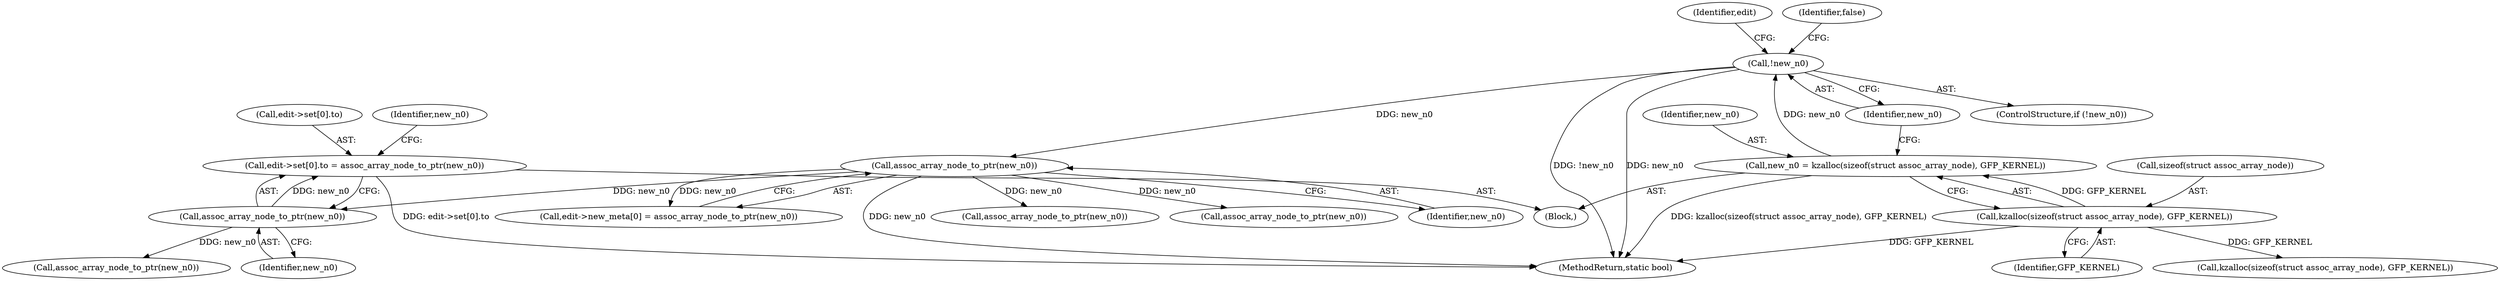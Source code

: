 digraph "0_linux_ea6789980fdaa610d7eb63602c746bf6ec70cd2b@array" {
"1000417" [label="(Call,edit->set[0].to = assoc_array_node_to_ptr(new_n0))"];
"1000425" [label="(Call,assoc_array_node_to_ptr(new_n0))"];
"1000280" [label="(Call,assoc_array_node_to_ptr(new_n0))"];
"1000270" [label="(Call,!new_n0)"];
"1000263" [label="(Call,new_n0 = kzalloc(sizeof(struct assoc_array_node), GFP_KERNEL))"];
"1000265" [label="(Call,kzalloc(sizeof(struct assoc_array_node), GFP_KERNEL))"];
"1000268" [label="(Identifier,GFP_KERNEL)"];
"1000270" [label="(Call,!new_n0)"];
"1000418" [label="(Call,edit->set[0].to)"];
"1000277" [label="(Identifier,edit)"];
"1000417" [label="(Call,edit->set[0].to = assoc_array_node_to_ptr(new_n0))"];
"1001109" [label="(Call,assoc_array_node_to_ptr(new_n0))"];
"1000265" [label="(Call,kzalloc(sizeof(struct assoc_array_node), GFP_KERNEL))"];
"1000284" [label="(Call,kzalloc(sizeof(struct assoc_array_node), GFP_KERNEL))"];
"1000122" [label="(Block,)"];
"1000445" [label="(Call,assoc_array_node_to_ptr(new_n0))"];
"1000269" [label="(ControlStructure,if (!new_n0))"];
"1000271" [label="(Identifier,new_n0)"];
"1000425" [label="(Call,assoc_array_node_to_ptr(new_n0))"];
"1000273" [label="(Identifier,false)"];
"1000281" [label="(Identifier,new_n0)"];
"1000263" [label="(Call,new_n0 = kzalloc(sizeof(struct assoc_array_node), GFP_KERNEL))"];
"1000426" [label="(Identifier,new_n0)"];
"1000274" [label="(Call,edit->new_meta[0] = assoc_array_node_to_ptr(new_n0))"];
"1001251" [label="(MethodReturn,static bool)"];
"1000264" [label="(Identifier,new_n0)"];
"1000280" [label="(Call,assoc_array_node_to_ptr(new_n0))"];
"1000429" [label="(Identifier,new_n0)"];
"1000889" [label="(Call,assoc_array_node_to_ptr(new_n0))"];
"1000266" [label="(Call,sizeof(struct assoc_array_node))"];
"1000417" -> "1000122"  [label="AST: "];
"1000417" -> "1000425"  [label="CFG: "];
"1000418" -> "1000417"  [label="AST: "];
"1000425" -> "1000417"  [label="AST: "];
"1000429" -> "1000417"  [label="CFG: "];
"1000417" -> "1001251"  [label="DDG: edit->set[0].to"];
"1000425" -> "1000417"  [label="DDG: new_n0"];
"1000425" -> "1000426"  [label="CFG: "];
"1000426" -> "1000425"  [label="AST: "];
"1000280" -> "1000425"  [label="DDG: new_n0"];
"1000425" -> "1000445"  [label="DDG: new_n0"];
"1000280" -> "1000274"  [label="AST: "];
"1000280" -> "1000281"  [label="CFG: "];
"1000281" -> "1000280"  [label="AST: "];
"1000274" -> "1000280"  [label="CFG: "];
"1000280" -> "1001251"  [label="DDG: new_n0"];
"1000280" -> "1000274"  [label="DDG: new_n0"];
"1000270" -> "1000280"  [label="DDG: new_n0"];
"1000280" -> "1000889"  [label="DDG: new_n0"];
"1000280" -> "1001109"  [label="DDG: new_n0"];
"1000270" -> "1000269"  [label="AST: "];
"1000270" -> "1000271"  [label="CFG: "];
"1000271" -> "1000270"  [label="AST: "];
"1000273" -> "1000270"  [label="CFG: "];
"1000277" -> "1000270"  [label="CFG: "];
"1000270" -> "1001251"  [label="DDG: !new_n0"];
"1000270" -> "1001251"  [label="DDG: new_n0"];
"1000263" -> "1000270"  [label="DDG: new_n0"];
"1000263" -> "1000122"  [label="AST: "];
"1000263" -> "1000265"  [label="CFG: "];
"1000264" -> "1000263"  [label="AST: "];
"1000265" -> "1000263"  [label="AST: "];
"1000271" -> "1000263"  [label="CFG: "];
"1000263" -> "1001251"  [label="DDG: kzalloc(sizeof(struct assoc_array_node), GFP_KERNEL)"];
"1000265" -> "1000263"  [label="DDG: GFP_KERNEL"];
"1000265" -> "1000268"  [label="CFG: "];
"1000266" -> "1000265"  [label="AST: "];
"1000268" -> "1000265"  [label="AST: "];
"1000265" -> "1001251"  [label="DDG: GFP_KERNEL"];
"1000265" -> "1000284"  [label="DDG: GFP_KERNEL"];
}
